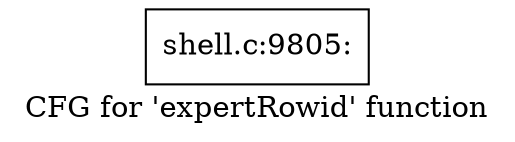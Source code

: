 digraph "CFG for 'expertRowid' function" {
	label="CFG for 'expertRowid' function";

	Node0x560276c2c2c0 [shape=record,label="{shell.c:9805:}"];
}
